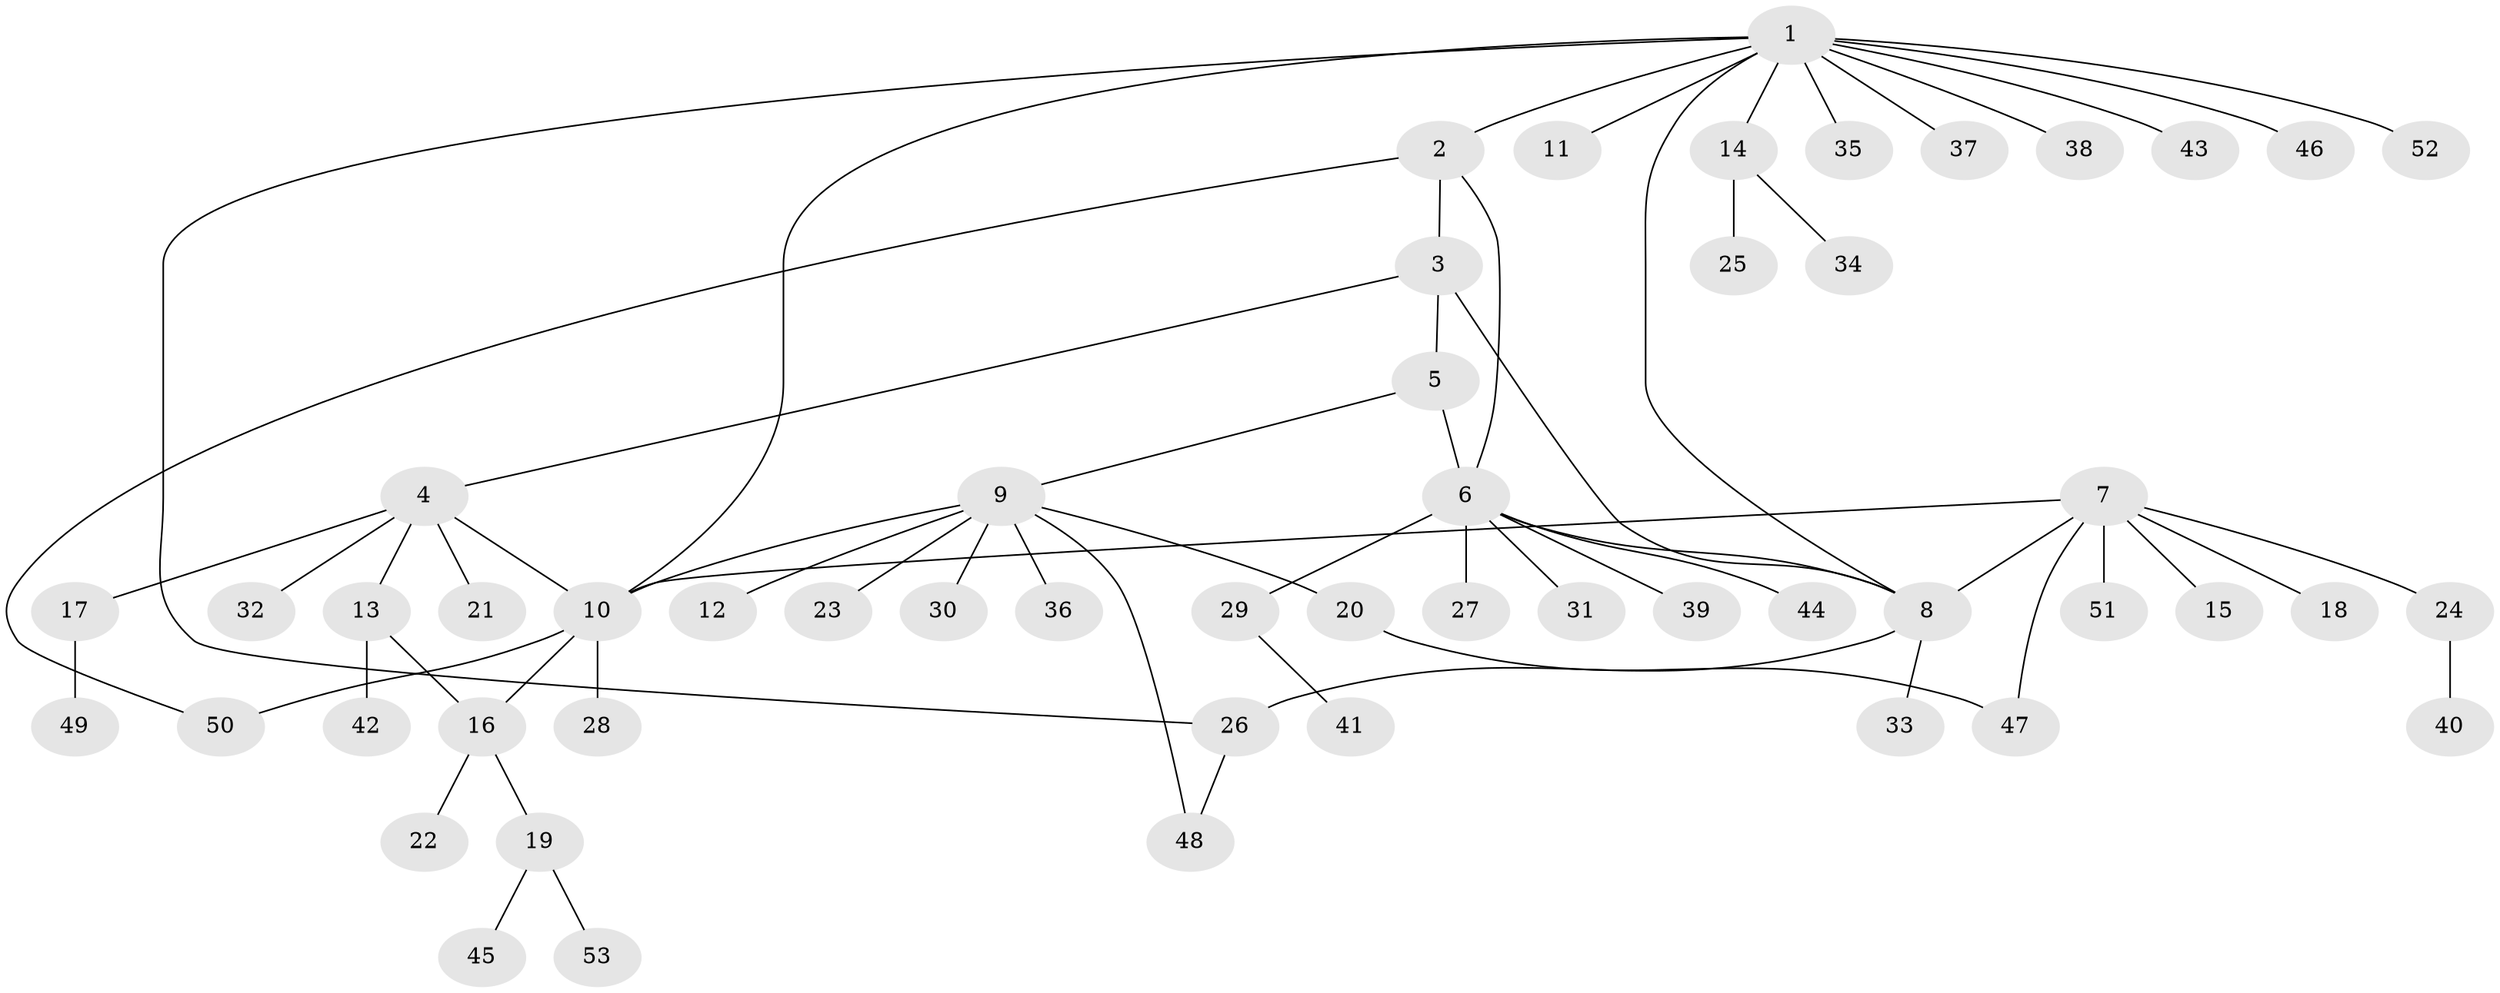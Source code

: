 // Generated by graph-tools (version 1.1) at 2025/16/03/09/25 04:16:01]
// undirected, 53 vertices, 63 edges
graph export_dot {
graph [start="1"]
  node [color=gray90,style=filled];
  1;
  2;
  3;
  4;
  5;
  6;
  7;
  8;
  9;
  10;
  11;
  12;
  13;
  14;
  15;
  16;
  17;
  18;
  19;
  20;
  21;
  22;
  23;
  24;
  25;
  26;
  27;
  28;
  29;
  30;
  31;
  32;
  33;
  34;
  35;
  36;
  37;
  38;
  39;
  40;
  41;
  42;
  43;
  44;
  45;
  46;
  47;
  48;
  49;
  50;
  51;
  52;
  53;
  1 -- 2;
  1 -- 8;
  1 -- 10;
  1 -- 11;
  1 -- 14;
  1 -- 26;
  1 -- 35;
  1 -- 37;
  1 -- 38;
  1 -- 43;
  1 -- 46;
  1 -- 52;
  2 -- 3;
  2 -- 6;
  2 -- 50;
  3 -- 4;
  3 -- 5;
  3 -- 8;
  4 -- 10;
  4 -- 13;
  4 -- 17;
  4 -- 21;
  4 -- 32;
  5 -- 6;
  5 -- 9;
  6 -- 8;
  6 -- 27;
  6 -- 29;
  6 -- 31;
  6 -- 39;
  6 -- 44;
  7 -- 8;
  7 -- 10;
  7 -- 15;
  7 -- 18;
  7 -- 24;
  7 -- 47;
  7 -- 51;
  8 -- 26;
  8 -- 33;
  9 -- 10;
  9 -- 12;
  9 -- 20;
  9 -- 23;
  9 -- 30;
  9 -- 36;
  9 -- 48;
  10 -- 16;
  10 -- 28;
  10 -- 50;
  13 -- 16;
  13 -- 42;
  14 -- 25;
  14 -- 34;
  16 -- 19;
  16 -- 22;
  17 -- 49;
  19 -- 45;
  19 -- 53;
  20 -- 47;
  24 -- 40;
  26 -- 48;
  29 -- 41;
}
